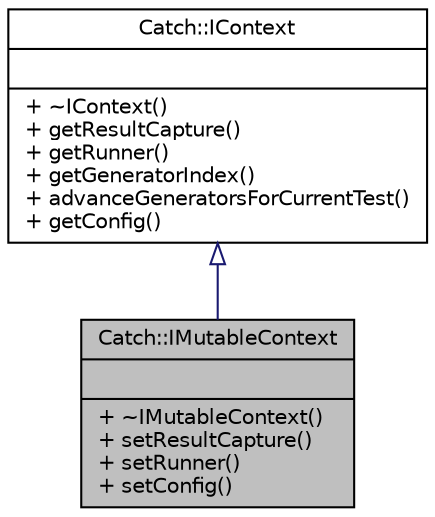 digraph "Catch::IMutableContext"
{
  edge [fontname="Helvetica",fontsize="10",labelfontname="Helvetica",labelfontsize="10"];
  node [fontname="Helvetica",fontsize="10",shape=record];
  Node1 [label="{Catch::IMutableContext\n||+ ~IMutableContext()\l+ setResultCapture()\l+ setRunner()\l+ setConfig()\l}",height=0.2,width=0.4,color="black", fillcolor="grey75", style="filled", fontcolor="black"];
  Node2 -> Node1 [dir="back",color="midnightblue",fontsize="10",style="solid",arrowtail="onormal",fontname="Helvetica"];
  Node2 [label="{Catch::IContext\n||+ ~IContext()\l+ getResultCapture()\l+ getRunner()\l+ getGeneratorIndex()\l+ advanceGeneratorsForCurrentTest()\l+ getConfig()\l}",height=0.2,width=0.4,color="black", fillcolor="white", style="filled",URL="$structCatch_1_1IContext.html"];
}
